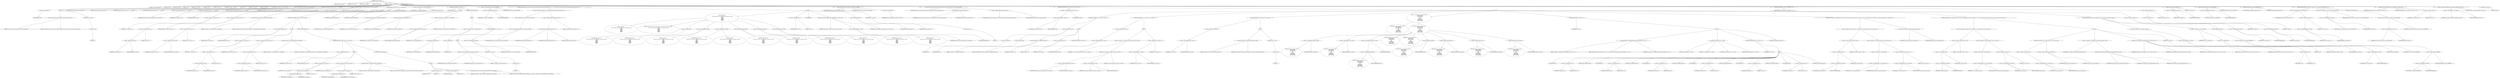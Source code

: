 digraph hostapd_notif_assoc {  
"1000112" [label = "(METHOD,hostapd_notif_assoc)" ]
"1000113" [label = "(PARAM,hostapd_data *hapd)" ]
"1000114" [label = "(PARAM,const u8 *addr)" ]
"1000115" [label = "(PARAM,const u8 *req_ies)" ]
"1000116" [label = "(PARAM,size_t req_ies_len)" ]
"1000117" [label = "(PARAM,int reassoc)" ]
"1000118" [label = "(BLOCK,,)" ]
"1000119" [label = "(LOCAL,v5: wpa_state_machine *)" ]
"1000120" [label = "(LOCAL,v6: u32)" ]
"1000121" [label = "(LOCAL,reason: u16)" ]
"1000122" [label = "(LOCAL,p: u8 *)" ]
"1000123" [label = "(LOCAL,buf: u8 [ 1064 ])" ]
"1000124" [label = "(LOCAL,ielen: size_t)" ]
"1000125" [label = "(LOCAL,ie: const u8 *)" ]
"1000126" [label = "(LOCAL,elems: ieee802_11_elems)" ]
"1000127" [label = "(LOCAL,res: int)" ]
"1000128" [label = "(LOCAL,new_assoc: int)" ]
"1000129" [label = "(LOCAL,sta: sta_info *)" ]
"1000130" [label = "(CONTROL_STRUCTURE,if ( !addr ),if ( !addr ))" ]
"1000131" [label = "(<operator>.logicalNot,!addr)" ]
"1000132" [label = "(IDENTIFIER,addr,!addr)" ]
"1000133" [label = "(BLOCK,,)" ]
"1000134" [label = "(wpa_printf,wpa_printf(2, \"hostapd_notif_assoc: Skip event with no address\"))" ]
"1000135" [label = "(LITERAL,2,wpa_printf(2, \"hostapd_notif_assoc: Skip event with no address\"))" ]
"1000136" [label = "(LITERAL,\"hostapd_notif_assoc: Skip event with no address\",wpa_printf(2, \"hostapd_notif_assoc: Skip event with no address\"))" ]
"1000137" [label = "(RETURN,return -1;,return -1;)" ]
"1000138" [label = "(<operator>.minus,-1)" ]
"1000139" [label = "(LITERAL,1,-1)" ]
"1000140" [label = "(random_add_randomness,random_add_randomness(addr, 6u))" ]
"1000141" [label = "(IDENTIFIER,addr,random_add_randomness(addr, 6u))" ]
"1000142" [label = "(LITERAL,6u,random_add_randomness(addr, 6u))" ]
"1000143" [label = "(hostapd_logger,hostapd_logger(hapd, addr, 1u, 2, \"associated\"))" ]
"1000144" [label = "(IDENTIFIER,hapd,hostapd_logger(hapd, addr, 1u, 2, \"associated\"))" ]
"1000145" [label = "(IDENTIFIER,addr,hostapd_logger(hapd, addr, 1u, 2, \"associated\"))" ]
"1000146" [label = "(LITERAL,1u,hostapd_logger(hapd, addr, 1u, 2, \"associated\"))" ]
"1000147" [label = "(LITERAL,2,hostapd_logger(hapd, addr, 1u, 2, \"associated\"))" ]
"1000148" [label = "(LITERAL,\"associated\",hostapd_logger(hapd, addr, 1u, 2, \"associated\"))" ]
"1000149" [label = "(ieee802_11_parse_elems,ieee802_11_parse_elems(req_ies, req_ies_len, &elems, 0))" ]
"1000150" [label = "(IDENTIFIER,req_ies,ieee802_11_parse_elems(req_ies, req_ies_len, &elems, 0))" ]
"1000151" [label = "(IDENTIFIER,req_ies_len,ieee802_11_parse_elems(req_ies, req_ies_len, &elems, 0))" ]
"1000152" [label = "(<operator>.addressOf,&elems)" ]
"1000153" [label = "(IDENTIFIER,elems,ieee802_11_parse_elems(req_ies, req_ies_len, &elems, 0))" ]
"1000154" [label = "(LITERAL,0,ieee802_11_parse_elems(req_ies, req_ies_len, &elems, 0))" ]
"1000155" [label = "(CONTROL_STRUCTURE,if ( elems.wps_ie ),if ( elems.wps_ie ))" ]
"1000156" [label = "(<operator>.fieldAccess,elems.wps_ie)" ]
"1000157" [label = "(IDENTIFIER,elems,if ( elems.wps_ie ))" ]
"1000158" [label = "(FIELD_IDENTIFIER,wps_ie,wps_ie)" ]
"1000159" [label = "(BLOCK,,)" ]
"1000160" [label = "(<operator>.assignment,ie = elems.wps_ie - 2)" ]
"1000161" [label = "(IDENTIFIER,ie,ie = elems.wps_ie - 2)" ]
"1000162" [label = "(<operator>.subtraction,elems.wps_ie - 2)" ]
"1000163" [label = "(<operator>.fieldAccess,elems.wps_ie)" ]
"1000164" [label = "(IDENTIFIER,elems,elems.wps_ie - 2)" ]
"1000165" [label = "(FIELD_IDENTIFIER,wps_ie,wps_ie)" ]
"1000166" [label = "(LITERAL,2,elems.wps_ie - 2)" ]
"1000167" [label = "(<operator>.assignment,ielen = elems.wps_ie_len + 2)" ]
"1000168" [label = "(IDENTIFIER,ielen,ielen = elems.wps_ie_len + 2)" ]
"1000169" [label = "(<operator>.addition,elems.wps_ie_len + 2)" ]
"1000170" [label = "(<operator>.fieldAccess,elems.wps_ie_len)" ]
"1000171" [label = "(IDENTIFIER,elems,elems.wps_ie_len + 2)" ]
"1000172" [label = "(FIELD_IDENTIFIER,wps_ie_len,wps_ie_len)" ]
"1000173" [label = "(LITERAL,2,elems.wps_ie_len + 2)" ]
"1000174" [label = "(wpa_printf,wpa_printf(2, \"STA included WPS IE in (Re)AssocReq\"))" ]
"1000175" [label = "(LITERAL,2,wpa_printf(2, \"STA included WPS IE in (Re)AssocReq\"))" ]
"1000176" [label = "(LITERAL,\"STA included WPS IE in (Re)AssocReq\",wpa_printf(2, \"STA included WPS IE in (Re)AssocReq\"))" ]
"1000177" [label = "(CONTROL_STRUCTURE,else,else)" ]
"1000178" [label = "(CONTROL_STRUCTURE,if ( elems.rsn_ie ),if ( elems.rsn_ie ))" ]
"1000179" [label = "(<operator>.fieldAccess,elems.rsn_ie)" ]
"1000180" [label = "(IDENTIFIER,elems,if ( elems.rsn_ie ))" ]
"1000181" [label = "(FIELD_IDENTIFIER,rsn_ie,rsn_ie)" ]
"1000182" [label = "(BLOCK,,)" ]
"1000183" [label = "(<operator>.assignment,ie = elems.rsn_ie - 2)" ]
"1000184" [label = "(IDENTIFIER,ie,ie = elems.rsn_ie - 2)" ]
"1000185" [label = "(<operator>.subtraction,elems.rsn_ie - 2)" ]
"1000186" [label = "(<operator>.fieldAccess,elems.rsn_ie)" ]
"1000187" [label = "(IDENTIFIER,elems,elems.rsn_ie - 2)" ]
"1000188" [label = "(FIELD_IDENTIFIER,rsn_ie,rsn_ie)" ]
"1000189" [label = "(LITERAL,2,elems.rsn_ie - 2)" ]
"1000190" [label = "(<operator>.assignment,ielen = elems.rsn_ie_len + 2)" ]
"1000191" [label = "(IDENTIFIER,ielen,ielen = elems.rsn_ie_len + 2)" ]
"1000192" [label = "(<operator>.addition,elems.rsn_ie_len + 2)" ]
"1000193" [label = "(<operator>.fieldAccess,elems.rsn_ie_len)" ]
"1000194" [label = "(IDENTIFIER,elems,elems.rsn_ie_len + 2)" ]
"1000195" [label = "(FIELD_IDENTIFIER,rsn_ie_len,rsn_ie_len)" ]
"1000196" [label = "(LITERAL,2,elems.rsn_ie_len + 2)" ]
"1000197" [label = "(wpa_printf,wpa_printf(2, \"STA included RSN IE in (Re)AssocReq\"))" ]
"1000198" [label = "(LITERAL,2,wpa_printf(2, \"STA included RSN IE in (Re)AssocReq\"))" ]
"1000199" [label = "(LITERAL,\"STA included RSN IE in (Re)AssocReq\",wpa_printf(2, \"STA included RSN IE in (Re)AssocReq\"))" ]
"1000200" [label = "(CONTROL_STRUCTURE,else,else)" ]
"1000201" [label = "(CONTROL_STRUCTURE,if ( elems.wpa_ie ),if ( elems.wpa_ie ))" ]
"1000202" [label = "(<operator>.fieldAccess,elems.wpa_ie)" ]
"1000203" [label = "(IDENTIFIER,elems,if ( elems.wpa_ie ))" ]
"1000204" [label = "(FIELD_IDENTIFIER,wpa_ie,wpa_ie)" ]
"1000205" [label = "(BLOCK,,)" ]
"1000206" [label = "(<operator>.assignment,ie = elems.wpa_ie - 2)" ]
"1000207" [label = "(IDENTIFIER,ie,ie = elems.wpa_ie - 2)" ]
"1000208" [label = "(<operator>.subtraction,elems.wpa_ie - 2)" ]
"1000209" [label = "(<operator>.fieldAccess,elems.wpa_ie)" ]
"1000210" [label = "(IDENTIFIER,elems,elems.wpa_ie - 2)" ]
"1000211" [label = "(FIELD_IDENTIFIER,wpa_ie,wpa_ie)" ]
"1000212" [label = "(LITERAL,2,elems.wpa_ie - 2)" ]
"1000213" [label = "(<operator>.assignment,ielen = elems.wpa_ie_len + 2)" ]
"1000214" [label = "(IDENTIFIER,ielen,ielen = elems.wpa_ie_len + 2)" ]
"1000215" [label = "(<operator>.addition,elems.wpa_ie_len + 2)" ]
"1000216" [label = "(<operator>.fieldAccess,elems.wpa_ie_len)" ]
"1000217" [label = "(IDENTIFIER,elems,elems.wpa_ie_len + 2)" ]
"1000218" [label = "(FIELD_IDENTIFIER,wpa_ie_len,wpa_ie_len)" ]
"1000219" [label = "(LITERAL,2,elems.wpa_ie_len + 2)" ]
"1000220" [label = "(wpa_printf,wpa_printf(2, \"STA included WPA IE in (Re)AssocReq\"))" ]
"1000221" [label = "(LITERAL,2,wpa_printf(2, \"STA included WPA IE in (Re)AssocReq\"))" ]
"1000222" [label = "(LITERAL,\"STA included WPA IE in (Re)AssocReq\",wpa_printf(2, \"STA included WPA IE in (Re)AssocReq\"))" ]
"1000223" [label = "(CONTROL_STRUCTURE,else,else)" ]
"1000224" [label = "(BLOCK,,)" ]
"1000225" [label = "(<operator>.assignment,ie = 0)" ]
"1000226" [label = "(IDENTIFIER,ie,ie = 0)" ]
"1000227" [label = "(LITERAL,0,ie = 0)" ]
"1000228" [label = "(<operator>.assignment,ielen = 0)" ]
"1000229" [label = "(IDENTIFIER,ielen,ielen = 0)" ]
"1000230" [label = "(LITERAL,0,ielen = 0)" ]
"1000231" [label = "(wpa_printf,wpa_printf(2, \"STA did not include WPS/RSN/WPA IE in (Re)AssocReq\"))" ]
"1000232" [label = "(LITERAL,2,wpa_printf(2, \"STA did not include WPS/RSN/WPA IE in (Re)AssocReq\"))" ]
"1000233" [label = "(LITERAL,\"STA did not include WPS/RSN/WPA IE in (Re)AssocReq\",wpa_printf(2, \"STA did not include WPS/RSN/WPA IE in (Re)AssocReq\"))" ]
"1000234" [label = "(<operator>.assignment,sta = ap_get_sta(hapd, addr))" ]
"1000235" [label = "(IDENTIFIER,sta,sta = ap_get_sta(hapd, addr))" ]
"1000236" [label = "(ap_get_sta,ap_get_sta(hapd, addr))" ]
"1000237" [label = "(IDENTIFIER,hapd,ap_get_sta(hapd, addr))" ]
"1000238" [label = "(IDENTIFIER,addr,ap_get_sta(hapd, addr))" ]
"1000239" [label = "(CONTROL_STRUCTURE,if ( sta ),if ( sta ))" ]
"1000240" [label = "(IDENTIFIER,sta,if ( sta ))" ]
"1000241" [label = "(BLOCK,,)" ]
"1000242" [label = "(ap_sta_no_session_timeout,ap_sta_no_session_timeout(hapd, sta))" ]
"1000243" [label = "(IDENTIFIER,hapd,ap_sta_no_session_timeout(hapd, sta))" ]
"1000244" [label = "(IDENTIFIER,sta,ap_sta_no_session_timeout(hapd, sta))" ]
"1000245" [label = "(accounting_sta_stop,accounting_sta_stop(hapd, sta))" ]
"1000246" [label = "(IDENTIFIER,hapd,accounting_sta_stop(hapd, sta))" ]
"1000247" [label = "(IDENTIFIER,sta,accounting_sta_stop(hapd, sta))" ]
"1000248" [label = "(<operator>.assignment,sta->timeout_next = STA_NULLFUNC)" ]
"1000249" [label = "(<operator>.indirectFieldAccess,sta->timeout_next)" ]
"1000250" [label = "(IDENTIFIER,sta,sta->timeout_next = STA_NULLFUNC)" ]
"1000251" [label = "(FIELD_IDENTIFIER,timeout_next,timeout_next)" ]
"1000252" [label = "(IDENTIFIER,STA_NULLFUNC,sta->timeout_next = STA_NULLFUNC)" ]
"1000253" [label = "(CONTROL_STRUCTURE,else,else)" ]
"1000254" [label = "(BLOCK,,)" ]
"1000255" [label = "(<operator>.assignment,sta = ap_sta_add(hapd, addr))" ]
"1000256" [label = "(IDENTIFIER,sta,sta = ap_sta_add(hapd, addr))" ]
"1000257" [label = "(ap_sta_add,ap_sta_add(hapd, addr))" ]
"1000258" [label = "(IDENTIFIER,hapd,ap_sta_add(hapd, addr))" ]
"1000259" [label = "(IDENTIFIER,addr,ap_sta_add(hapd, addr))" ]
"1000260" [label = "(CONTROL_STRUCTURE,if ( !sta ),if ( !sta ))" ]
"1000261" [label = "(<operator>.logicalNot,!sta)" ]
"1000262" [label = "(IDENTIFIER,sta,!sta)" ]
"1000263" [label = "(BLOCK,,)" ]
"1000264" [label = "(hostapd_drv_sta_disassoc,hostapd_drv_sta_disassoc(hapd, addr, 5))" ]
"1000265" [label = "(IDENTIFIER,hapd,hostapd_drv_sta_disassoc(hapd, addr, 5))" ]
"1000266" [label = "(IDENTIFIER,addr,hostapd_drv_sta_disassoc(hapd, addr, 5))" ]
"1000267" [label = "(LITERAL,5,hostapd_drv_sta_disassoc(hapd, addr, 5))" ]
"1000268" [label = "(RETURN,return -1;,return -1;)" ]
"1000269" [label = "(<operator>.minus,-1)" ]
"1000270" [label = "(LITERAL,1,-1)" ]
"1000271" [label = "(<operators>.assignmentAnd,sta->flags &= 0xFFFECFFF)" ]
"1000272" [label = "(<operator>.indirectFieldAccess,sta->flags)" ]
"1000273" [label = "(IDENTIFIER,sta,sta->flags &= 0xFFFECFFF)" ]
"1000274" [label = "(FIELD_IDENTIFIER,flags,flags)" ]
"1000275" [label = "(LITERAL,0xFFFECFFF,sta->flags &= 0xFFFECFFF)" ]
"1000276" [label = "(CONTROL_STRUCTURE,if ( !hapd->iface->drv_max_acl_mac_addrs && hostapd_check_acl(hapd, addr, 0) != 1 ),if ( !hapd->iface->drv_max_acl_mac_addrs && hostapd_check_acl(hapd, addr, 0) != 1 ))" ]
"1000277" [label = "(<operator>.logicalAnd,!hapd->iface->drv_max_acl_mac_addrs && hostapd_check_acl(hapd, addr, 0) != 1)" ]
"1000278" [label = "(<operator>.logicalNot,!hapd->iface->drv_max_acl_mac_addrs)" ]
"1000279" [label = "(<operator>.indirectFieldAccess,hapd->iface->drv_max_acl_mac_addrs)" ]
"1000280" [label = "(<operator>.indirectFieldAccess,hapd->iface)" ]
"1000281" [label = "(IDENTIFIER,hapd,!hapd->iface->drv_max_acl_mac_addrs)" ]
"1000282" [label = "(FIELD_IDENTIFIER,iface,iface)" ]
"1000283" [label = "(FIELD_IDENTIFIER,drv_max_acl_mac_addrs,drv_max_acl_mac_addrs)" ]
"1000284" [label = "(<operator>.notEquals,hostapd_check_acl(hapd, addr, 0) != 1)" ]
"1000285" [label = "(hostapd_check_acl,hostapd_check_acl(hapd, addr, 0))" ]
"1000286" [label = "(IDENTIFIER,hapd,hostapd_check_acl(hapd, addr, 0))" ]
"1000287" [label = "(IDENTIFIER,addr,hostapd_check_acl(hapd, addr, 0))" ]
"1000288" [label = "(LITERAL,0,hostapd_check_acl(hapd, addr, 0))" ]
"1000289" [label = "(LITERAL,1,hostapd_check_acl(hapd, addr, 0) != 1)" ]
"1000290" [label = "(BLOCK,,)" ]
"1000291" [label = "(wpa_printf,wpa_printf(\n      3,\n      \"STA %02x:%02x:%02x:%02x:%02x:%02x not allowed to connect\",\n      *addr,\n      addr[1],\n      addr[2],\n      addr[3],\n      addr[4],\n      addr[5]))" ]
"1000292" [label = "(LITERAL,3,wpa_printf(\n      3,\n      \"STA %02x:%02x:%02x:%02x:%02x:%02x not allowed to connect\",\n      *addr,\n      addr[1],\n      addr[2],\n      addr[3],\n      addr[4],\n      addr[5]))" ]
"1000293" [label = "(LITERAL,\"STA %02x:%02x:%02x:%02x:%02x:%02x not allowed to connect\",wpa_printf(\n      3,\n      \"STA %02x:%02x:%02x:%02x:%02x:%02x not allowed to connect\",\n      *addr,\n      addr[1],\n      addr[2],\n      addr[3],\n      addr[4],\n      addr[5]))" ]
"1000294" [label = "(<operator>.indirection,*addr)" ]
"1000295" [label = "(IDENTIFIER,addr,wpa_printf(\n      3,\n      \"STA %02x:%02x:%02x:%02x:%02x:%02x not allowed to connect\",\n      *addr,\n      addr[1],\n      addr[2],\n      addr[3],\n      addr[4],\n      addr[5]))" ]
"1000296" [label = "(<operator>.indirectIndexAccess,addr[1])" ]
"1000297" [label = "(IDENTIFIER,addr,wpa_printf(\n      3,\n      \"STA %02x:%02x:%02x:%02x:%02x:%02x not allowed to connect\",\n      *addr,\n      addr[1],\n      addr[2],\n      addr[3],\n      addr[4],\n      addr[5]))" ]
"1000298" [label = "(LITERAL,1,wpa_printf(\n      3,\n      \"STA %02x:%02x:%02x:%02x:%02x:%02x not allowed to connect\",\n      *addr,\n      addr[1],\n      addr[2],\n      addr[3],\n      addr[4],\n      addr[5]))" ]
"1000299" [label = "(<operator>.indirectIndexAccess,addr[2])" ]
"1000300" [label = "(IDENTIFIER,addr,wpa_printf(\n      3,\n      \"STA %02x:%02x:%02x:%02x:%02x:%02x not allowed to connect\",\n      *addr,\n      addr[1],\n      addr[2],\n      addr[3],\n      addr[4],\n      addr[5]))" ]
"1000301" [label = "(LITERAL,2,wpa_printf(\n      3,\n      \"STA %02x:%02x:%02x:%02x:%02x:%02x not allowed to connect\",\n      *addr,\n      addr[1],\n      addr[2],\n      addr[3],\n      addr[4],\n      addr[5]))" ]
"1000302" [label = "(<operator>.indirectIndexAccess,addr[3])" ]
"1000303" [label = "(IDENTIFIER,addr,wpa_printf(\n      3,\n      \"STA %02x:%02x:%02x:%02x:%02x:%02x not allowed to connect\",\n      *addr,\n      addr[1],\n      addr[2],\n      addr[3],\n      addr[4],\n      addr[5]))" ]
"1000304" [label = "(LITERAL,3,wpa_printf(\n      3,\n      \"STA %02x:%02x:%02x:%02x:%02x:%02x not allowed to connect\",\n      *addr,\n      addr[1],\n      addr[2],\n      addr[3],\n      addr[4],\n      addr[5]))" ]
"1000305" [label = "(<operator>.indirectIndexAccess,addr[4])" ]
"1000306" [label = "(IDENTIFIER,addr,wpa_printf(\n      3,\n      \"STA %02x:%02x:%02x:%02x:%02x:%02x not allowed to connect\",\n      *addr,\n      addr[1],\n      addr[2],\n      addr[3],\n      addr[4],\n      addr[5]))" ]
"1000307" [label = "(LITERAL,4,wpa_printf(\n      3,\n      \"STA %02x:%02x:%02x:%02x:%02x:%02x not allowed to connect\",\n      *addr,\n      addr[1],\n      addr[2],\n      addr[3],\n      addr[4],\n      addr[5]))" ]
"1000308" [label = "(<operator>.indirectIndexAccess,addr[5])" ]
"1000309" [label = "(IDENTIFIER,addr,wpa_printf(\n      3,\n      \"STA %02x:%02x:%02x:%02x:%02x:%02x not allowed to connect\",\n      *addr,\n      addr[1],\n      addr[2],\n      addr[3],\n      addr[4],\n      addr[5]))" ]
"1000310" [label = "(LITERAL,5,wpa_printf(\n      3,\n      \"STA %02x:%02x:%02x:%02x:%02x:%02x not allowed to connect\",\n      *addr,\n      addr[1],\n      addr[2],\n      addr[3],\n      addr[4],\n      addr[5]))" ]
"1000311" [label = "(<operator>.assignment,reason = 1)" ]
"1000312" [label = "(IDENTIFIER,reason,reason = 1)" ]
"1000313" [label = "(LITERAL,1,reason = 1)" ]
"1000314" [label = "(JUMP_TARGET,fail)" ]
"1000315" [label = "(hostapd_drv_sta_disassoc,hostapd_drv_sta_disassoc(hapd, sta->addr, reason))" ]
"1000316" [label = "(IDENTIFIER,hapd,hostapd_drv_sta_disassoc(hapd, sta->addr, reason))" ]
"1000317" [label = "(<operator>.indirectFieldAccess,sta->addr)" ]
"1000318" [label = "(IDENTIFIER,sta,hostapd_drv_sta_disassoc(hapd, sta->addr, reason))" ]
"1000319" [label = "(FIELD_IDENTIFIER,addr,addr)" ]
"1000320" [label = "(IDENTIFIER,reason,hostapd_drv_sta_disassoc(hapd, sta->addr, reason))" ]
"1000321" [label = "(ap_free_sta,ap_free_sta(hapd, sta))" ]
"1000322" [label = "(IDENTIFIER,hapd,ap_free_sta(hapd, sta))" ]
"1000323" [label = "(IDENTIFIER,sta,ap_free_sta(hapd, sta))" ]
"1000324" [label = "(RETURN,return -1;,return -1;)" ]
"1000325" [label = "(<operator>.minus,-1)" ]
"1000326" [label = "(LITERAL,1,-1)" ]
"1000327" [label = "(mbo_ap_check_sta_assoc,mbo_ap_check_sta_assoc(hapd, sta, &elems))" ]
"1000328" [label = "(IDENTIFIER,hapd,mbo_ap_check_sta_assoc(hapd, sta, &elems))" ]
"1000329" [label = "(IDENTIFIER,sta,mbo_ap_check_sta_assoc(hapd, sta, &elems))" ]
"1000330" [label = "(<operator>.addressOf,&elems)" ]
"1000331" [label = "(IDENTIFIER,elems,mbo_ap_check_sta_assoc(hapd, sta, &elems))" ]
"1000332" [label = "(ap_copy_sta_supp_op_classes,ap_copy_sta_supp_op_classes(sta, elems.supp_op_classes, elems.supp_op_classes_len))" ]
"1000333" [label = "(IDENTIFIER,sta,ap_copy_sta_supp_op_classes(sta, elems.supp_op_classes, elems.supp_op_classes_len))" ]
"1000334" [label = "(<operator>.fieldAccess,elems.supp_op_classes)" ]
"1000335" [label = "(IDENTIFIER,elems,ap_copy_sta_supp_op_classes(sta, elems.supp_op_classes, elems.supp_op_classes_len))" ]
"1000336" [label = "(FIELD_IDENTIFIER,supp_op_classes,supp_op_classes)" ]
"1000337" [label = "(<operator>.fieldAccess,elems.supp_op_classes_len)" ]
"1000338" [label = "(IDENTIFIER,elems,ap_copy_sta_supp_op_classes(sta, elems.supp_op_classes, elems.supp_op_classes_len))" ]
"1000339" [label = "(FIELD_IDENTIFIER,supp_op_classes_len,supp_op_classes_len)" ]
"1000340" [label = "(CONTROL_STRUCTURE,if ( hapd->conf->wpa ),if ( hapd->conf->wpa ))" ]
"1000341" [label = "(<operator>.indirectFieldAccess,hapd->conf->wpa)" ]
"1000342" [label = "(<operator>.indirectFieldAccess,hapd->conf)" ]
"1000343" [label = "(IDENTIFIER,hapd,if ( hapd->conf->wpa ))" ]
"1000344" [label = "(FIELD_IDENTIFIER,conf,conf)" ]
"1000345" [label = "(FIELD_IDENTIFIER,wpa,wpa)" ]
"1000346" [label = "(BLOCK,,)" ]
"1000347" [label = "(CONTROL_STRUCTURE,if ( !ie || !ielen ),if ( !ie || !ielen ))" ]
"1000348" [label = "(<operator>.logicalOr,!ie || !ielen)" ]
"1000349" [label = "(<operator>.logicalNot,!ie)" ]
"1000350" [label = "(IDENTIFIER,ie,!ie)" ]
"1000351" [label = "(<operator>.logicalNot,!ielen)" ]
"1000352" [label = "(IDENTIFIER,ielen,!ielen)" ]
"1000353" [label = "(BLOCK,,)" ]
"1000354" [label = "(wpa_printf,wpa_printf(2, \"No WPA/RSN IE from STA\"))" ]
"1000355" [label = "(LITERAL,2,wpa_printf(2, \"No WPA/RSN IE from STA\"))" ]
"1000356" [label = "(LITERAL,\"No WPA/RSN IE from STA\",wpa_printf(2, \"No WPA/RSN IE from STA\"))" ]
"1000357" [label = "(<operator>.assignment,reason = 13)" ]
"1000358" [label = "(IDENTIFIER,reason,reason = 13)" ]
"1000359" [label = "(LITERAL,13,reason = 13)" ]
"1000360" [label = "(CONTROL_STRUCTURE,goto fail;,goto fail;)" ]
"1000361" [label = "(CONTROL_STRUCTURE,if ( !sta->wpa_sm ),if ( !sta->wpa_sm ))" ]
"1000362" [label = "(<operator>.logicalNot,!sta->wpa_sm)" ]
"1000363" [label = "(<operator>.indirectFieldAccess,sta->wpa_sm)" ]
"1000364" [label = "(IDENTIFIER,sta,!sta->wpa_sm)" ]
"1000365" [label = "(FIELD_IDENTIFIER,wpa_sm,wpa_sm)" ]
"1000366" [label = "(BLOCK,,)" ]
"1000367" [label = "(<operator>.assignment,v5 = wpa_auth_sta_init(hapd->wpa_auth, sta->addr, 0))" ]
"1000368" [label = "(IDENTIFIER,v5,v5 = wpa_auth_sta_init(hapd->wpa_auth, sta->addr, 0))" ]
"1000369" [label = "(wpa_auth_sta_init,wpa_auth_sta_init(hapd->wpa_auth, sta->addr, 0))" ]
"1000370" [label = "(<operator>.indirectFieldAccess,hapd->wpa_auth)" ]
"1000371" [label = "(IDENTIFIER,hapd,wpa_auth_sta_init(hapd->wpa_auth, sta->addr, 0))" ]
"1000372" [label = "(FIELD_IDENTIFIER,wpa_auth,wpa_auth)" ]
"1000373" [label = "(<operator>.indirectFieldAccess,sta->addr)" ]
"1000374" [label = "(IDENTIFIER,sta,wpa_auth_sta_init(hapd->wpa_auth, sta->addr, 0))" ]
"1000375" [label = "(FIELD_IDENTIFIER,addr,addr)" ]
"1000376" [label = "(LITERAL,0,wpa_auth_sta_init(hapd->wpa_auth, sta->addr, 0))" ]
"1000377" [label = "(<operator>.assignment,sta->wpa_sm = v5)" ]
"1000378" [label = "(<operator>.indirectFieldAccess,sta->wpa_sm)" ]
"1000379" [label = "(IDENTIFIER,sta,sta->wpa_sm = v5)" ]
"1000380" [label = "(FIELD_IDENTIFIER,wpa_sm,wpa_sm)" ]
"1000381" [label = "(IDENTIFIER,v5,sta->wpa_sm = v5)" ]
"1000382" [label = "(CONTROL_STRUCTURE,if ( !sta->wpa_sm ),if ( !sta->wpa_sm ))" ]
"1000383" [label = "(<operator>.logicalNot,!sta->wpa_sm)" ]
"1000384" [label = "(<operator>.indirectFieldAccess,sta->wpa_sm)" ]
"1000385" [label = "(IDENTIFIER,sta,!sta->wpa_sm)" ]
"1000386" [label = "(FIELD_IDENTIFIER,wpa_sm,wpa_sm)" ]
"1000387" [label = "(BLOCK,,)" ]
"1000388" [label = "(wpa_printf,wpa_printf(5, \"Failed to initialize WPA state machine\"))" ]
"1000389" [label = "(LITERAL,5,wpa_printf(5, \"Failed to initialize WPA state machine\"))" ]
"1000390" [label = "(LITERAL,\"Failed to initialize WPA state machine\",wpa_printf(5, \"Failed to initialize WPA state machine\"))" ]
"1000391" [label = "(RETURN,return -1;,return -1;)" ]
"1000392" [label = "(<operator>.minus,-1)" ]
"1000393" [label = "(LITERAL,1,-1)" ]
"1000394" [label = "(<operator>.assignment,res = wpa_validate_wpa_ie(\n            hapd->wpa_auth,\n            sta->wpa_sm,\n            hapd->iface->freq,\n            ie,\n            ielen,\n            elems.mdie,\n            elems.mdie_len,\n            elems.owe_dh,\n            elems.owe_dh_len))" ]
"1000395" [label = "(IDENTIFIER,res,res = wpa_validate_wpa_ie(\n            hapd->wpa_auth,\n            sta->wpa_sm,\n            hapd->iface->freq,\n            ie,\n            ielen,\n            elems.mdie,\n            elems.mdie_len,\n            elems.owe_dh,\n            elems.owe_dh_len))" ]
"1000396" [label = "(wpa_validate_wpa_ie,wpa_validate_wpa_ie(\n            hapd->wpa_auth,\n            sta->wpa_sm,\n            hapd->iface->freq,\n            ie,\n            ielen,\n            elems.mdie,\n            elems.mdie_len,\n            elems.owe_dh,\n            elems.owe_dh_len))" ]
"1000397" [label = "(<operator>.indirectFieldAccess,hapd->wpa_auth)" ]
"1000398" [label = "(IDENTIFIER,hapd,wpa_validate_wpa_ie(\n            hapd->wpa_auth,\n            sta->wpa_sm,\n            hapd->iface->freq,\n            ie,\n            ielen,\n            elems.mdie,\n            elems.mdie_len,\n            elems.owe_dh,\n            elems.owe_dh_len))" ]
"1000399" [label = "(FIELD_IDENTIFIER,wpa_auth,wpa_auth)" ]
"1000400" [label = "(<operator>.indirectFieldAccess,sta->wpa_sm)" ]
"1000401" [label = "(IDENTIFIER,sta,wpa_validate_wpa_ie(\n            hapd->wpa_auth,\n            sta->wpa_sm,\n            hapd->iface->freq,\n            ie,\n            ielen,\n            elems.mdie,\n            elems.mdie_len,\n            elems.owe_dh,\n            elems.owe_dh_len))" ]
"1000402" [label = "(FIELD_IDENTIFIER,wpa_sm,wpa_sm)" ]
"1000403" [label = "(<operator>.indirectFieldAccess,hapd->iface->freq)" ]
"1000404" [label = "(<operator>.indirectFieldAccess,hapd->iface)" ]
"1000405" [label = "(IDENTIFIER,hapd,wpa_validate_wpa_ie(\n            hapd->wpa_auth,\n            sta->wpa_sm,\n            hapd->iface->freq,\n            ie,\n            ielen,\n            elems.mdie,\n            elems.mdie_len,\n            elems.owe_dh,\n            elems.owe_dh_len))" ]
"1000406" [label = "(FIELD_IDENTIFIER,iface,iface)" ]
"1000407" [label = "(FIELD_IDENTIFIER,freq,freq)" ]
"1000408" [label = "(IDENTIFIER,ie,wpa_validate_wpa_ie(\n            hapd->wpa_auth,\n            sta->wpa_sm,\n            hapd->iface->freq,\n            ie,\n            ielen,\n            elems.mdie,\n            elems.mdie_len,\n            elems.owe_dh,\n            elems.owe_dh_len))" ]
"1000409" [label = "(IDENTIFIER,ielen,wpa_validate_wpa_ie(\n            hapd->wpa_auth,\n            sta->wpa_sm,\n            hapd->iface->freq,\n            ie,\n            ielen,\n            elems.mdie,\n            elems.mdie_len,\n            elems.owe_dh,\n            elems.owe_dh_len))" ]
"1000410" [label = "(<operator>.fieldAccess,elems.mdie)" ]
"1000411" [label = "(IDENTIFIER,elems,wpa_validate_wpa_ie(\n            hapd->wpa_auth,\n            sta->wpa_sm,\n            hapd->iface->freq,\n            ie,\n            ielen,\n            elems.mdie,\n            elems.mdie_len,\n            elems.owe_dh,\n            elems.owe_dh_len))" ]
"1000412" [label = "(FIELD_IDENTIFIER,mdie,mdie)" ]
"1000413" [label = "(<operator>.fieldAccess,elems.mdie_len)" ]
"1000414" [label = "(IDENTIFIER,elems,wpa_validate_wpa_ie(\n            hapd->wpa_auth,\n            sta->wpa_sm,\n            hapd->iface->freq,\n            ie,\n            ielen,\n            elems.mdie,\n            elems.mdie_len,\n            elems.owe_dh,\n            elems.owe_dh_len))" ]
"1000415" [label = "(FIELD_IDENTIFIER,mdie_len,mdie_len)" ]
"1000416" [label = "(<operator>.fieldAccess,elems.owe_dh)" ]
"1000417" [label = "(IDENTIFIER,elems,wpa_validate_wpa_ie(\n            hapd->wpa_auth,\n            sta->wpa_sm,\n            hapd->iface->freq,\n            ie,\n            ielen,\n            elems.mdie,\n            elems.mdie_len,\n            elems.owe_dh,\n            elems.owe_dh_len))" ]
"1000418" [label = "(FIELD_IDENTIFIER,owe_dh,owe_dh)" ]
"1000419" [label = "(<operator>.fieldAccess,elems.owe_dh_len)" ]
"1000420" [label = "(IDENTIFIER,elems,wpa_validate_wpa_ie(\n            hapd->wpa_auth,\n            sta->wpa_sm,\n            hapd->iface->freq,\n            ie,\n            ielen,\n            elems.mdie,\n            elems.mdie_len,\n            elems.owe_dh,\n            elems.owe_dh_len))" ]
"1000421" [label = "(FIELD_IDENTIFIER,owe_dh_len,owe_dh_len)" ]
"1000422" [label = "(CONTROL_STRUCTURE,if ( res ),if ( res ))" ]
"1000423" [label = "(IDENTIFIER,res,if ( res ))" ]
"1000424" [label = "(BLOCK,,)" ]
"1000425" [label = "(wpa_printf,wpa_printf(2, \"WPA/RSN information element rejected? (res %u)\", res))" ]
"1000426" [label = "(LITERAL,2,wpa_printf(2, \"WPA/RSN information element rejected? (res %u)\", res))" ]
"1000427" [label = "(LITERAL,\"WPA/RSN information element rejected? (res %u)\",wpa_printf(2, \"WPA/RSN information element rejected? (res %u)\", res))" ]
"1000428" [label = "(IDENTIFIER,res,wpa_printf(2, \"WPA/RSN information element rejected? (res %u)\", res))" ]
"1000429" [label = "(wpa_hexdump,wpa_hexdump(2, \"IE\", ie, ielen))" ]
"1000430" [label = "(LITERAL,2,wpa_hexdump(2, \"IE\", ie, ielen))" ]
"1000431" [label = "(LITERAL,\"IE\",wpa_hexdump(2, \"IE\", ie, ielen))" ]
"1000432" [label = "(IDENTIFIER,ie,wpa_hexdump(2, \"IE\", ie, ielen))" ]
"1000433" [label = "(IDENTIFIER,ielen,wpa_hexdump(2, \"IE\", ie, ielen))" ]
"1000434" [label = "(CONTROL_STRUCTURE,switch ( res ),switch ( res ))" ]
"1000435" [label = "(IDENTIFIER,res,switch ( res ))" ]
"1000436" [label = "(BLOCK,,)" ]
"1000437" [label = "(JUMP_TARGET,case 2)" ]
"1000438" [label = "(<operator>.assignment,reason = 18)" ]
"1000439" [label = "(IDENTIFIER,reason,reason = 18)" ]
"1000440" [label = "(LITERAL,18,reason = 18)" ]
"1000441" [label = "(CONTROL_STRUCTURE,break;,break;)" ]
"1000442" [label = "(JUMP_TARGET,case 3)" ]
"1000443" [label = "(<operator>.assignment,reason = 19)" ]
"1000444" [label = "(IDENTIFIER,reason,reason = 19)" ]
"1000445" [label = "(LITERAL,19,reason = 19)" ]
"1000446" [label = "(CONTROL_STRUCTURE,break;,break;)" ]
"1000447" [label = "(JUMP_TARGET,case 4)" ]
"1000448" [label = "(<operator>.assignment,reason = 20)" ]
"1000449" [label = "(IDENTIFIER,reason,reason = 20)" ]
"1000450" [label = "(LITERAL,20,reason = 20)" ]
"1000451" [label = "(CONTROL_STRUCTURE,break;,break;)" ]
"1000452" [label = "(JUMP_TARGET,case 7)" ]
"1000453" [label = "(<operator>.assignment,reason = 13)" ]
"1000454" [label = "(IDENTIFIER,reason,reason = 13)" ]
"1000455" [label = "(LITERAL,13,reason = 13)" ]
"1000456" [label = "(CONTROL_STRUCTURE,break;,break;)" ]
"1000457" [label = "(JUMP_TARGET,case 8)" ]
"1000458" [label = "(<operator>.assignment,reason = 24)" ]
"1000459" [label = "(IDENTIFIER,reason,reason = 24)" ]
"1000460" [label = "(LITERAL,24,reason = 24)" ]
"1000461" [label = "(CONTROL_STRUCTURE,break;,break;)" ]
"1000462" [label = "(JUMP_TARGET,default)" ]
"1000463" [label = "(<operator>.assignment,reason = 13)" ]
"1000464" [label = "(IDENTIFIER,reason,reason = 13)" ]
"1000465" [label = "(LITERAL,13,reason = 13)" ]
"1000466" [label = "(CONTROL_STRUCTURE,break;,break;)" ]
"1000467" [label = "(CONTROL_STRUCTURE,goto fail;,goto fail;)" ]
"1000468" [label = "(CONTROL_STRUCTURE,if ( (sta->flags & 0x402) == 1026 && !sta->sa_query_timed_out && sta->sa_query_count > 0 ),if ( (sta->flags & 0x402) == 1026 && !sta->sa_query_timed_out && sta->sa_query_count > 0 ))" ]
"1000469" [label = "(<operator>.logicalAnd,(sta->flags & 0x402) == 1026 && !sta->sa_query_timed_out && sta->sa_query_count > 0)" ]
"1000470" [label = "(<operator>.equals,(sta->flags & 0x402) == 1026)" ]
"1000471" [label = "(<operator>.and,sta->flags & 0x402)" ]
"1000472" [label = "(<operator>.indirectFieldAccess,sta->flags)" ]
"1000473" [label = "(IDENTIFIER,sta,sta->flags & 0x402)" ]
"1000474" [label = "(FIELD_IDENTIFIER,flags,flags)" ]
"1000475" [label = "(LITERAL,0x402,sta->flags & 0x402)" ]
"1000476" [label = "(LITERAL,1026,(sta->flags & 0x402) == 1026)" ]
"1000477" [label = "(<operator>.logicalAnd,!sta->sa_query_timed_out && sta->sa_query_count > 0)" ]
"1000478" [label = "(<operator>.logicalNot,!sta->sa_query_timed_out)" ]
"1000479" [label = "(<operator>.indirectFieldAccess,sta->sa_query_timed_out)" ]
"1000480" [label = "(IDENTIFIER,sta,!sta->sa_query_timed_out)" ]
"1000481" [label = "(FIELD_IDENTIFIER,sa_query_timed_out,sa_query_timed_out)" ]
"1000482" [label = "(<operator>.greaterThan,sta->sa_query_count > 0)" ]
"1000483" [label = "(<operator>.indirectFieldAccess,sta->sa_query_count)" ]
"1000484" [label = "(IDENTIFIER,sta,sta->sa_query_count > 0)" ]
"1000485" [label = "(FIELD_IDENTIFIER,sa_query_count,sa_query_count)" ]
"1000486" [label = "(LITERAL,0,sta->sa_query_count > 0)" ]
"1000487" [label = "(ap_check_sa_query_timeout,ap_check_sa_query_timeout(hapd, sta))" ]
"1000488" [label = "(IDENTIFIER,hapd,ap_check_sa_query_timeout(hapd, sta))" ]
"1000489" [label = "(IDENTIFIER,sta,ap_check_sa_query_timeout(hapd, sta))" ]
"1000490" [label = "(CONTROL_STRUCTURE,if ( (sta->flags & 0x402) == 1026 && !sta->sa_query_timed_out && sta->auth_alg != 2 ),if ( (sta->flags & 0x402) == 1026 && !sta->sa_query_timed_out && sta->auth_alg != 2 ))" ]
"1000491" [label = "(<operator>.logicalAnd,(sta->flags & 0x402) == 1026 && !sta->sa_query_timed_out && sta->auth_alg != 2)" ]
"1000492" [label = "(<operator>.equals,(sta->flags & 0x402) == 1026)" ]
"1000493" [label = "(<operator>.and,sta->flags & 0x402)" ]
"1000494" [label = "(<operator>.indirectFieldAccess,sta->flags)" ]
"1000495" [label = "(IDENTIFIER,sta,sta->flags & 0x402)" ]
"1000496" [label = "(FIELD_IDENTIFIER,flags,flags)" ]
"1000497" [label = "(LITERAL,0x402,sta->flags & 0x402)" ]
"1000498" [label = "(LITERAL,1026,(sta->flags & 0x402) == 1026)" ]
"1000499" [label = "(<operator>.logicalAnd,!sta->sa_query_timed_out && sta->auth_alg != 2)" ]
"1000500" [label = "(<operator>.logicalNot,!sta->sa_query_timed_out)" ]
"1000501" [label = "(<operator>.indirectFieldAccess,sta->sa_query_timed_out)" ]
"1000502" [label = "(IDENTIFIER,sta,!sta->sa_query_timed_out)" ]
"1000503" [label = "(FIELD_IDENTIFIER,sa_query_timed_out,sa_query_timed_out)" ]
"1000504" [label = "(<operator>.notEquals,sta->auth_alg != 2)" ]
"1000505" [label = "(<operator>.indirectFieldAccess,sta->auth_alg)" ]
"1000506" [label = "(IDENTIFIER,sta,sta->auth_alg != 2)" ]
"1000507" [label = "(FIELD_IDENTIFIER,auth_alg,auth_alg)" ]
"1000508" [label = "(LITERAL,2,sta->auth_alg != 2)" ]
"1000509" [label = "(BLOCK,,)" ]
"1000510" [label = "(CONTROL_STRUCTURE,if ( !sta->sa_query_count ),if ( !sta->sa_query_count ))" ]
"1000511" [label = "(<operator>.logicalNot,!sta->sa_query_count)" ]
"1000512" [label = "(<operator>.indirectFieldAccess,sta->sa_query_count)" ]
"1000513" [label = "(IDENTIFIER,sta,!sta->sa_query_count)" ]
"1000514" [label = "(FIELD_IDENTIFIER,sa_query_count,sa_query_count)" ]
"1000515" [label = "(ap_sta_start_sa_query,ap_sta_start_sa_query(hapd, sta))" ]
"1000516" [label = "(IDENTIFIER,hapd,ap_sta_start_sa_query(hapd, sta))" ]
"1000517" [label = "(IDENTIFIER,sta,ap_sta_start_sa_query(hapd, sta))" ]
"1000518" [label = "(<operator>.assignment,p = hostapd_eid_assoc_comeback_time(hapd, sta, buf))" ]
"1000519" [label = "(IDENTIFIER,p,p = hostapd_eid_assoc_comeback_time(hapd, sta, buf))" ]
"1000520" [label = "(hostapd_eid_assoc_comeback_time,hostapd_eid_assoc_comeback_time(hapd, sta, buf))" ]
"1000521" [label = "(IDENTIFIER,hapd,hostapd_eid_assoc_comeback_time(hapd, sta, buf))" ]
"1000522" [label = "(IDENTIFIER,sta,hostapd_eid_assoc_comeback_time(hapd, sta, buf))" ]
"1000523" [label = "(IDENTIFIER,buf,hostapd_eid_assoc_comeback_time(hapd, sta, buf))" ]
"1000524" [label = "(hostapd_sta_assoc,hostapd_sta_assoc(hapd, addr, reassoc, 0x1Eu, buf, p - buf))" ]
"1000525" [label = "(IDENTIFIER,hapd,hostapd_sta_assoc(hapd, addr, reassoc, 0x1Eu, buf, p - buf))" ]
"1000526" [label = "(IDENTIFIER,addr,hostapd_sta_assoc(hapd, addr, reassoc, 0x1Eu, buf, p - buf))" ]
"1000527" [label = "(IDENTIFIER,reassoc,hostapd_sta_assoc(hapd, addr, reassoc, 0x1Eu, buf, p - buf))" ]
"1000528" [label = "(LITERAL,0x1Eu,hostapd_sta_assoc(hapd, addr, reassoc, 0x1Eu, buf, p - buf))" ]
"1000529" [label = "(IDENTIFIER,buf,hostapd_sta_assoc(hapd, addr, reassoc, 0x1Eu, buf, p - buf))" ]
"1000530" [label = "(<operator>.subtraction,p - buf)" ]
"1000531" [label = "(IDENTIFIER,p,p - buf)" ]
"1000532" [label = "(IDENTIFIER,buf,p - buf)" ]
"1000533" [label = "(RETURN,return 0;,return 0;)" ]
"1000534" [label = "(LITERAL,0,return 0;)" ]
"1000535" [label = "(CONTROL_STRUCTURE,if ( wpa_auth_uses_mfp(sta->wpa_sm) ),if ( wpa_auth_uses_mfp(sta->wpa_sm) ))" ]
"1000536" [label = "(wpa_auth_uses_mfp,wpa_auth_uses_mfp(sta->wpa_sm))" ]
"1000537" [label = "(<operator>.indirectFieldAccess,sta->wpa_sm)" ]
"1000538" [label = "(IDENTIFIER,sta,wpa_auth_uses_mfp(sta->wpa_sm))" ]
"1000539" [label = "(FIELD_IDENTIFIER,wpa_sm,wpa_sm)" ]
"1000540" [label = "(<operator>.assignment,v6 = sta->flags | 0x400)" ]
"1000541" [label = "(IDENTIFIER,v6,v6 = sta->flags | 0x400)" ]
"1000542" [label = "(<operator>.or,sta->flags | 0x400)" ]
"1000543" [label = "(<operator>.indirectFieldAccess,sta->flags)" ]
"1000544" [label = "(IDENTIFIER,sta,sta->flags | 0x400)" ]
"1000545" [label = "(FIELD_IDENTIFIER,flags,flags)" ]
"1000546" [label = "(LITERAL,0x400,sta->flags | 0x400)" ]
"1000547" [label = "(CONTROL_STRUCTURE,else,else)" ]
"1000548" [label = "(<operator>.assignment,v6 = sta->flags & 0xFFFFFBFF)" ]
"1000549" [label = "(IDENTIFIER,v6,v6 = sta->flags & 0xFFFFFBFF)" ]
"1000550" [label = "(<operator>.and,sta->flags & 0xFFFFFBFF)" ]
"1000551" [label = "(<operator>.indirectFieldAccess,sta->flags)" ]
"1000552" [label = "(IDENTIFIER,sta,sta->flags & 0xFFFFFBFF)" ]
"1000553" [label = "(FIELD_IDENTIFIER,flags,flags)" ]
"1000554" [label = "(LITERAL,0xFFFFFBFF,sta->flags & 0xFFFFFBFF)" ]
"1000555" [label = "(<operator>.assignment,sta->flags = v6)" ]
"1000556" [label = "(<operator>.indirectFieldAccess,sta->flags)" ]
"1000557" [label = "(IDENTIFIER,sta,sta->flags = v6)" ]
"1000558" [label = "(FIELD_IDENTIFIER,flags,flags)" ]
"1000559" [label = "(IDENTIFIER,v6,sta->flags = v6)" ]
"1000560" [label = "(<operator>.assignment,new_assoc = (sta->flags & 2) == 0)" ]
"1000561" [label = "(IDENTIFIER,new_assoc,new_assoc = (sta->flags & 2) == 0)" ]
"1000562" [label = "(<operator>.equals,(sta->flags & 2) == 0)" ]
"1000563" [label = "(<operator>.and,sta->flags & 2)" ]
"1000564" [label = "(<operator>.indirectFieldAccess,sta->flags)" ]
"1000565" [label = "(IDENTIFIER,sta,sta->flags & 2)" ]
"1000566" [label = "(FIELD_IDENTIFIER,flags,flags)" ]
"1000567" [label = "(LITERAL,2,sta->flags & 2)" ]
"1000568" [label = "(LITERAL,0,(sta->flags & 2) == 0)" ]
"1000569" [label = "(<operators>.assignmentOr,sta->flags |= 3u)" ]
"1000570" [label = "(<operator>.indirectFieldAccess,sta->flags)" ]
"1000571" [label = "(IDENTIFIER,sta,sta->flags |= 3u)" ]
"1000572" [label = "(FIELD_IDENTIFIER,flags,flags)" ]
"1000573" [label = "(LITERAL,3u,sta->flags |= 3u)" ]
"1000574" [label = "(<operators>.assignmentAnd,sta->flags &= 0xFFF7FFFF)" ]
"1000575" [label = "(<operator>.indirectFieldAccess,sta->flags)" ]
"1000576" [label = "(IDENTIFIER,sta,sta->flags &= 0xFFF7FFFF)" ]
"1000577" [label = "(FIELD_IDENTIFIER,flags,flags)" ]
"1000578" [label = "(LITERAL,0xFFF7FFFF,sta->flags &= 0xFFF7FFFF)" ]
"1000579" [label = "(hostapd_set_sta_flags,hostapd_set_sta_flags(hapd, sta))" ]
"1000580" [label = "(IDENTIFIER,hapd,hostapd_set_sta_flags(hapd, sta))" ]
"1000581" [label = "(IDENTIFIER,sta,hostapd_set_sta_flags(hapd, sta))" ]
"1000582" [label = "(CONTROL_STRUCTURE,if ( reassoc && sta->auth_alg == 2 ),if ( reassoc && sta->auth_alg == 2 ))" ]
"1000583" [label = "(<operator>.logicalAnd,reassoc && sta->auth_alg == 2)" ]
"1000584" [label = "(IDENTIFIER,reassoc,reassoc && sta->auth_alg == 2)" ]
"1000585" [label = "(<operator>.equals,sta->auth_alg == 2)" ]
"1000586" [label = "(<operator>.indirectFieldAccess,sta->auth_alg)" ]
"1000587" [label = "(IDENTIFIER,sta,sta->auth_alg == 2)" ]
"1000588" [label = "(FIELD_IDENTIFIER,auth_alg,auth_alg)" ]
"1000589" [label = "(LITERAL,2,sta->auth_alg == 2)" ]
"1000590" [label = "(wpa_auth_sm_event,wpa_auth_sm_event(sta->wpa_sm, WPA_ASSOC_FT))" ]
"1000591" [label = "(<operator>.indirectFieldAccess,sta->wpa_sm)" ]
"1000592" [label = "(IDENTIFIER,sta,wpa_auth_sm_event(sta->wpa_sm, WPA_ASSOC_FT))" ]
"1000593" [label = "(FIELD_IDENTIFIER,wpa_sm,wpa_sm)" ]
"1000594" [label = "(IDENTIFIER,WPA_ASSOC_FT,wpa_auth_sm_event(sta->wpa_sm, WPA_ASSOC_FT))" ]
"1000595" [label = "(CONTROL_STRUCTURE,else,else)" ]
"1000596" [label = "(wpa_auth_sm_event,wpa_auth_sm_event(sta->wpa_sm, WPA_ASSOC))" ]
"1000597" [label = "(<operator>.indirectFieldAccess,sta->wpa_sm)" ]
"1000598" [label = "(IDENTIFIER,sta,wpa_auth_sm_event(sta->wpa_sm, WPA_ASSOC))" ]
"1000599" [label = "(FIELD_IDENTIFIER,wpa_sm,wpa_sm)" ]
"1000600" [label = "(IDENTIFIER,WPA_ASSOC,wpa_auth_sm_event(sta->wpa_sm, WPA_ASSOC))" ]
"1000601" [label = "(hostapd_new_assoc_sta,hostapd_new_assoc_sta(hapd, sta, new_assoc == 0))" ]
"1000602" [label = "(IDENTIFIER,hapd,hostapd_new_assoc_sta(hapd, sta, new_assoc == 0))" ]
"1000603" [label = "(IDENTIFIER,sta,hostapd_new_assoc_sta(hapd, sta, new_assoc == 0))" ]
"1000604" [label = "(<operator>.equals,new_assoc == 0)" ]
"1000605" [label = "(IDENTIFIER,new_assoc,new_assoc == 0)" ]
"1000606" [label = "(LITERAL,0,new_assoc == 0)" ]
"1000607" [label = "(ieee802_1x_notify_port_enabled,ieee802_1x_notify_port_enabled(sta->eapol_sm, 1))" ]
"1000608" [label = "(<operator>.indirectFieldAccess,sta->eapol_sm)" ]
"1000609" [label = "(IDENTIFIER,sta,ieee802_1x_notify_port_enabled(sta->eapol_sm, 1))" ]
"1000610" [label = "(FIELD_IDENTIFIER,eapol_sm,eapol_sm)" ]
"1000611" [label = "(LITERAL,1,ieee802_1x_notify_port_enabled(sta->eapol_sm, 1))" ]
"1000612" [label = "(RETURN,return 0;,return 0;)" ]
"1000613" [label = "(LITERAL,0,return 0;)" ]
"1000614" [label = "(METHOD_RETURN,int __cdecl)" ]
  "1000112" -> "1000113" 
  "1000112" -> "1000114" 
  "1000112" -> "1000115" 
  "1000112" -> "1000116" 
  "1000112" -> "1000117" 
  "1000112" -> "1000118" 
  "1000112" -> "1000614" 
  "1000118" -> "1000119" 
  "1000118" -> "1000120" 
  "1000118" -> "1000121" 
  "1000118" -> "1000122" 
  "1000118" -> "1000123" 
  "1000118" -> "1000124" 
  "1000118" -> "1000125" 
  "1000118" -> "1000126" 
  "1000118" -> "1000127" 
  "1000118" -> "1000128" 
  "1000118" -> "1000129" 
  "1000118" -> "1000130" 
  "1000118" -> "1000140" 
  "1000118" -> "1000143" 
  "1000118" -> "1000149" 
  "1000118" -> "1000155" 
  "1000118" -> "1000234" 
  "1000118" -> "1000239" 
  "1000118" -> "1000271" 
  "1000118" -> "1000276" 
  "1000118" -> "1000327" 
  "1000118" -> "1000332" 
  "1000118" -> "1000340" 
  "1000118" -> "1000560" 
  "1000118" -> "1000569" 
  "1000118" -> "1000574" 
  "1000118" -> "1000579" 
  "1000118" -> "1000582" 
  "1000118" -> "1000601" 
  "1000118" -> "1000607" 
  "1000118" -> "1000612" 
  "1000130" -> "1000131" 
  "1000130" -> "1000133" 
  "1000131" -> "1000132" 
  "1000133" -> "1000134" 
  "1000133" -> "1000137" 
  "1000134" -> "1000135" 
  "1000134" -> "1000136" 
  "1000137" -> "1000138" 
  "1000138" -> "1000139" 
  "1000140" -> "1000141" 
  "1000140" -> "1000142" 
  "1000143" -> "1000144" 
  "1000143" -> "1000145" 
  "1000143" -> "1000146" 
  "1000143" -> "1000147" 
  "1000143" -> "1000148" 
  "1000149" -> "1000150" 
  "1000149" -> "1000151" 
  "1000149" -> "1000152" 
  "1000149" -> "1000154" 
  "1000152" -> "1000153" 
  "1000155" -> "1000156" 
  "1000155" -> "1000159" 
  "1000155" -> "1000177" 
  "1000156" -> "1000157" 
  "1000156" -> "1000158" 
  "1000159" -> "1000160" 
  "1000159" -> "1000167" 
  "1000159" -> "1000174" 
  "1000160" -> "1000161" 
  "1000160" -> "1000162" 
  "1000162" -> "1000163" 
  "1000162" -> "1000166" 
  "1000163" -> "1000164" 
  "1000163" -> "1000165" 
  "1000167" -> "1000168" 
  "1000167" -> "1000169" 
  "1000169" -> "1000170" 
  "1000169" -> "1000173" 
  "1000170" -> "1000171" 
  "1000170" -> "1000172" 
  "1000174" -> "1000175" 
  "1000174" -> "1000176" 
  "1000177" -> "1000178" 
  "1000178" -> "1000179" 
  "1000178" -> "1000182" 
  "1000178" -> "1000200" 
  "1000179" -> "1000180" 
  "1000179" -> "1000181" 
  "1000182" -> "1000183" 
  "1000182" -> "1000190" 
  "1000182" -> "1000197" 
  "1000183" -> "1000184" 
  "1000183" -> "1000185" 
  "1000185" -> "1000186" 
  "1000185" -> "1000189" 
  "1000186" -> "1000187" 
  "1000186" -> "1000188" 
  "1000190" -> "1000191" 
  "1000190" -> "1000192" 
  "1000192" -> "1000193" 
  "1000192" -> "1000196" 
  "1000193" -> "1000194" 
  "1000193" -> "1000195" 
  "1000197" -> "1000198" 
  "1000197" -> "1000199" 
  "1000200" -> "1000201" 
  "1000201" -> "1000202" 
  "1000201" -> "1000205" 
  "1000201" -> "1000223" 
  "1000202" -> "1000203" 
  "1000202" -> "1000204" 
  "1000205" -> "1000206" 
  "1000205" -> "1000213" 
  "1000205" -> "1000220" 
  "1000206" -> "1000207" 
  "1000206" -> "1000208" 
  "1000208" -> "1000209" 
  "1000208" -> "1000212" 
  "1000209" -> "1000210" 
  "1000209" -> "1000211" 
  "1000213" -> "1000214" 
  "1000213" -> "1000215" 
  "1000215" -> "1000216" 
  "1000215" -> "1000219" 
  "1000216" -> "1000217" 
  "1000216" -> "1000218" 
  "1000220" -> "1000221" 
  "1000220" -> "1000222" 
  "1000223" -> "1000224" 
  "1000224" -> "1000225" 
  "1000224" -> "1000228" 
  "1000224" -> "1000231" 
  "1000225" -> "1000226" 
  "1000225" -> "1000227" 
  "1000228" -> "1000229" 
  "1000228" -> "1000230" 
  "1000231" -> "1000232" 
  "1000231" -> "1000233" 
  "1000234" -> "1000235" 
  "1000234" -> "1000236" 
  "1000236" -> "1000237" 
  "1000236" -> "1000238" 
  "1000239" -> "1000240" 
  "1000239" -> "1000241" 
  "1000239" -> "1000253" 
  "1000241" -> "1000242" 
  "1000241" -> "1000245" 
  "1000241" -> "1000248" 
  "1000242" -> "1000243" 
  "1000242" -> "1000244" 
  "1000245" -> "1000246" 
  "1000245" -> "1000247" 
  "1000248" -> "1000249" 
  "1000248" -> "1000252" 
  "1000249" -> "1000250" 
  "1000249" -> "1000251" 
  "1000253" -> "1000254" 
  "1000254" -> "1000255" 
  "1000254" -> "1000260" 
  "1000255" -> "1000256" 
  "1000255" -> "1000257" 
  "1000257" -> "1000258" 
  "1000257" -> "1000259" 
  "1000260" -> "1000261" 
  "1000260" -> "1000263" 
  "1000261" -> "1000262" 
  "1000263" -> "1000264" 
  "1000263" -> "1000268" 
  "1000264" -> "1000265" 
  "1000264" -> "1000266" 
  "1000264" -> "1000267" 
  "1000268" -> "1000269" 
  "1000269" -> "1000270" 
  "1000271" -> "1000272" 
  "1000271" -> "1000275" 
  "1000272" -> "1000273" 
  "1000272" -> "1000274" 
  "1000276" -> "1000277" 
  "1000276" -> "1000290" 
  "1000277" -> "1000278" 
  "1000277" -> "1000284" 
  "1000278" -> "1000279" 
  "1000279" -> "1000280" 
  "1000279" -> "1000283" 
  "1000280" -> "1000281" 
  "1000280" -> "1000282" 
  "1000284" -> "1000285" 
  "1000284" -> "1000289" 
  "1000285" -> "1000286" 
  "1000285" -> "1000287" 
  "1000285" -> "1000288" 
  "1000290" -> "1000291" 
  "1000290" -> "1000311" 
  "1000290" -> "1000314" 
  "1000290" -> "1000315" 
  "1000290" -> "1000321" 
  "1000290" -> "1000324" 
  "1000291" -> "1000292" 
  "1000291" -> "1000293" 
  "1000291" -> "1000294" 
  "1000291" -> "1000296" 
  "1000291" -> "1000299" 
  "1000291" -> "1000302" 
  "1000291" -> "1000305" 
  "1000291" -> "1000308" 
  "1000294" -> "1000295" 
  "1000296" -> "1000297" 
  "1000296" -> "1000298" 
  "1000299" -> "1000300" 
  "1000299" -> "1000301" 
  "1000302" -> "1000303" 
  "1000302" -> "1000304" 
  "1000305" -> "1000306" 
  "1000305" -> "1000307" 
  "1000308" -> "1000309" 
  "1000308" -> "1000310" 
  "1000311" -> "1000312" 
  "1000311" -> "1000313" 
  "1000315" -> "1000316" 
  "1000315" -> "1000317" 
  "1000315" -> "1000320" 
  "1000317" -> "1000318" 
  "1000317" -> "1000319" 
  "1000321" -> "1000322" 
  "1000321" -> "1000323" 
  "1000324" -> "1000325" 
  "1000325" -> "1000326" 
  "1000327" -> "1000328" 
  "1000327" -> "1000329" 
  "1000327" -> "1000330" 
  "1000330" -> "1000331" 
  "1000332" -> "1000333" 
  "1000332" -> "1000334" 
  "1000332" -> "1000337" 
  "1000334" -> "1000335" 
  "1000334" -> "1000336" 
  "1000337" -> "1000338" 
  "1000337" -> "1000339" 
  "1000340" -> "1000341" 
  "1000340" -> "1000346" 
  "1000341" -> "1000342" 
  "1000341" -> "1000345" 
  "1000342" -> "1000343" 
  "1000342" -> "1000344" 
  "1000346" -> "1000347" 
  "1000346" -> "1000361" 
  "1000346" -> "1000382" 
  "1000346" -> "1000394" 
  "1000346" -> "1000422" 
  "1000346" -> "1000468" 
  "1000346" -> "1000490" 
  "1000346" -> "1000535" 
  "1000346" -> "1000555" 
  "1000347" -> "1000348" 
  "1000347" -> "1000353" 
  "1000348" -> "1000349" 
  "1000348" -> "1000351" 
  "1000349" -> "1000350" 
  "1000351" -> "1000352" 
  "1000353" -> "1000354" 
  "1000353" -> "1000357" 
  "1000353" -> "1000360" 
  "1000354" -> "1000355" 
  "1000354" -> "1000356" 
  "1000357" -> "1000358" 
  "1000357" -> "1000359" 
  "1000361" -> "1000362" 
  "1000361" -> "1000366" 
  "1000362" -> "1000363" 
  "1000363" -> "1000364" 
  "1000363" -> "1000365" 
  "1000366" -> "1000367" 
  "1000366" -> "1000377" 
  "1000367" -> "1000368" 
  "1000367" -> "1000369" 
  "1000369" -> "1000370" 
  "1000369" -> "1000373" 
  "1000369" -> "1000376" 
  "1000370" -> "1000371" 
  "1000370" -> "1000372" 
  "1000373" -> "1000374" 
  "1000373" -> "1000375" 
  "1000377" -> "1000378" 
  "1000377" -> "1000381" 
  "1000378" -> "1000379" 
  "1000378" -> "1000380" 
  "1000382" -> "1000383" 
  "1000382" -> "1000387" 
  "1000383" -> "1000384" 
  "1000384" -> "1000385" 
  "1000384" -> "1000386" 
  "1000387" -> "1000388" 
  "1000387" -> "1000391" 
  "1000388" -> "1000389" 
  "1000388" -> "1000390" 
  "1000391" -> "1000392" 
  "1000392" -> "1000393" 
  "1000394" -> "1000395" 
  "1000394" -> "1000396" 
  "1000396" -> "1000397" 
  "1000396" -> "1000400" 
  "1000396" -> "1000403" 
  "1000396" -> "1000408" 
  "1000396" -> "1000409" 
  "1000396" -> "1000410" 
  "1000396" -> "1000413" 
  "1000396" -> "1000416" 
  "1000396" -> "1000419" 
  "1000397" -> "1000398" 
  "1000397" -> "1000399" 
  "1000400" -> "1000401" 
  "1000400" -> "1000402" 
  "1000403" -> "1000404" 
  "1000403" -> "1000407" 
  "1000404" -> "1000405" 
  "1000404" -> "1000406" 
  "1000410" -> "1000411" 
  "1000410" -> "1000412" 
  "1000413" -> "1000414" 
  "1000413" -> "1000415" 
  "1000416" -> "1000417" 
  "1000416" -> "1000418" 
  "1000419" -> "1000420" 
  "1000419" -> "1000421" 
  "1000422" -> "1000423" 
  "1000422" -> "1000424" 
  "1000424" -> "1000425" 
  "1000424" -> "1000429" 
  "1000424" -> "1000434" 
  "1000424" -> "1000467" 
  "1000425" -> "1000426" 
  "1000425" -> "1000427" 
  "1000425" -> "1000428" 
  "1000429" -> "1000430" 
  "1000429" -> "1000431" 
  "1000429" -> "1000432" 
  "1000429" -> "1000433" 
  "1000434" -> "1000435" 
  "1000434" -> "1000436" 
  "1000436" -> "1000437" 
  "1000436" -> "1000438" 
  "1000436" -> "1000441" 
  "1000436" -> "1000442" 
  "1000436" -> "1000443" 
  "1000436" -> "1000446" 
  "1000436" -> "1000447" 
  "1000436" -> "1000448" 
  "1000436" -> "1000451" 
  "1000436" -> "1000452" 
  "1000436" -> "1000453" 
  "1000436" -> "1000456" 
  "1000436" -> "1000457" 
  "1000436" -> "1000458" 
  "1000436" -> "1000461" 
  "1000436" -> "1000462" 
  "1000436" -> "1000463" 
  "1000436" -> "1000466" 
  "1000438" -> "1000439" 
  "1000438" -> "1000440" 
  "1000443" -> "1000444" 
  "1000443" -> "1000445" 
  "1000448" -> "1000449" 
  "1000448" -> "1000450" 
  "1000453" -> "1000454" 
  "1000453" -> "1000455" 
  "1000458" -> "1000459" 
  "1000458" -> "1000460" 
  "1000463" -> "1000464" 
  "1000463" -> "1000465" 
  "1000468" -> "1000469" 
  "1000468" -> "1000487" 
  "1000469" -> "1000470" 
  "1000469" -> "1000477" 
  "1000470" -> "1000471" 
  "1000470" -> "1000476" 
  "1000471" -> "1000472" 
  "1000471" -> "1000475" 
  "1000472" -> "1000473" 
  "1000472" -> "1000474" 
  "1000477" -> "1000478" 
  "1000477" -> "1000482" 
  "1000478" -> "1000479" 
  "1000479" -> "1000480" 
  "1000479" -> "1000481" 
  "1000482" -> "1000483" 
  "1000482" -> "1000486" 
  "1000483" -> "1000484" 
  "1000483" -> "1000485" 
  "1000487" -> "1000488" 
  "1000487" -> "1000489" 
  "1000490" -> "1000491" 
  "1000490" -> "1000509" 
  "1000491" -> "1000492" 
  "1000491" -> "1000499" 
  "1000492" -> "1000493" 
  "1000492" -> "1000498" 
  "1000493" -> "1000494" 
  "1000493" -> "1000497" 
  "1000494" -> "1000495" 
  "1000494" -> "1000496" 
  "1000499" -> "1000500" 
  "1000499" -> "1000504" 
  "1000500" -> "1000501" 
  "1000501" -> "1000502" 
  "1000501" -> "1000503" 
  "1000504" -> "1000505" 
  "1000504" -> "1000508" 
  "1000505" -> "1000506" 
  "1000505" -> "1000507" 
  "1000509" -> "1000510" 
  "1000509" -> "1000518" 
  "1000509" -> "1000524" 
  "1000509" -> "1000533" 
  "1000510" -> "1000511" 
  "1000510" -> "1000515" 
  "1000511" -> "1000512" 
  "1000512" -> "1000513" 
  "1000512" -> "1000514" 
  "1000515" -> "1000516" 
  "1000515" -> "1000517" 
  "1000518" -> "1000519" 
  "1000518" -> "1000520" 
  "1000520" -> "1000521" 
  "1000520" -> "1000522" 
  "1000520" -> "1000523" 
  "1000524" -> "1000525" 
  "1000524" -> "1000526" 
  "1000524" -> "1000527" 
  "1000524" -> "1000528" 
  "1000524" -> "1000529" 
  "1000524" -> "1000530" 
  "1000530" -> "1000531" 
  "1000530" -> "1000532" 
  "1000533" -> "1000534" 
  "1000535" -> "1000536" 
  "1000535" -> "1000540" 
  "1000535" -> "1000547" 
  "1000536" -> "1000537" 
  "1000537" -> "1000538" 
  "1000537" -> "1000539" 
  "1000540" -> "1000541" 
  "1000540" -> "1000542" 
  "1000542" -> "1000543" 
  "1000542" -> "1000546" 
  "1000543" -> "1000544" 
  "1000543" -> "1000545" 
  "1000547" -> "1000548" 
  "1000548" -> "1000549" 
  "1000548" -> "1000550" 
  "1000550" -> "1000551" 
  "1000550" -> "1000554" 
  "1000551" -> "1000552" 
  "1000551" -> "1000553" 
  "1000555" -> "1000556" 
  "1000555" -> "1000559" 
  "1000556" -> "1000557" 
  "1000556" -> "1000558" 
  "1000560" -> "1000561" 
  "1000560" -> "1000562" 
  "1000562" -> "1000563" 
  "1000562" -> "1000568" 
  "1000563" -> "1000564" 
  "1000563" -> "1000567" 
  "1000564" -> "1000565" 
  "1000564" -> "1000566" 
  "1000569" -> "1000570" 
  "1000569" -> "1000573" 
  "1000570" -> "1000571" 
  "1000570" -> "1000572" 
  "1000574" -> "1000575" 
  "1000574" -> "1000578" 
  "1000575" -> "1000576" 
  "1000575" -> "1000577" 
  "1000579" -> "1000580" 
  "1000579" -> "1000581" 
  "1000582" -> "1000583" 
  "1000582" -> "1000590" 
  "1000582" -> "1000595" 
  "1000583" -> "1000584" 
  "1000583" -> "1000585" 
  "1000585" -> "1000586" 
  "1000585" -> "1000589" 
  "1000586" -> "1000587" 
  "1000586" -> "1000588" 
  "1000590" -> "1000591" 
  "1000590" -> "1000594" 
  "1000591" -> "1000592" 
  "1000591" -> "1000593" 
  "1000595" -> "1000596" 
  "1000596" -> "1000597" 
  "1000596" -> "1000600" 
  "1000597" -> "1000598" 
  "1000597" -> "1000599" 
  "1000601" -> "1000602" 
  "1000601" -> "1000603" 
  "1000601" -> "1000604" 
  "1000604" -> "1000605" 
  "1000604" -> "1000606" 
  "1000607" -> "1000608" 
  "1000607" -> "1000611" 
  "1000608" -> "1000609" 
  "1000608" -> "1000610" 
  "1000612" -> "1000613" 
}
